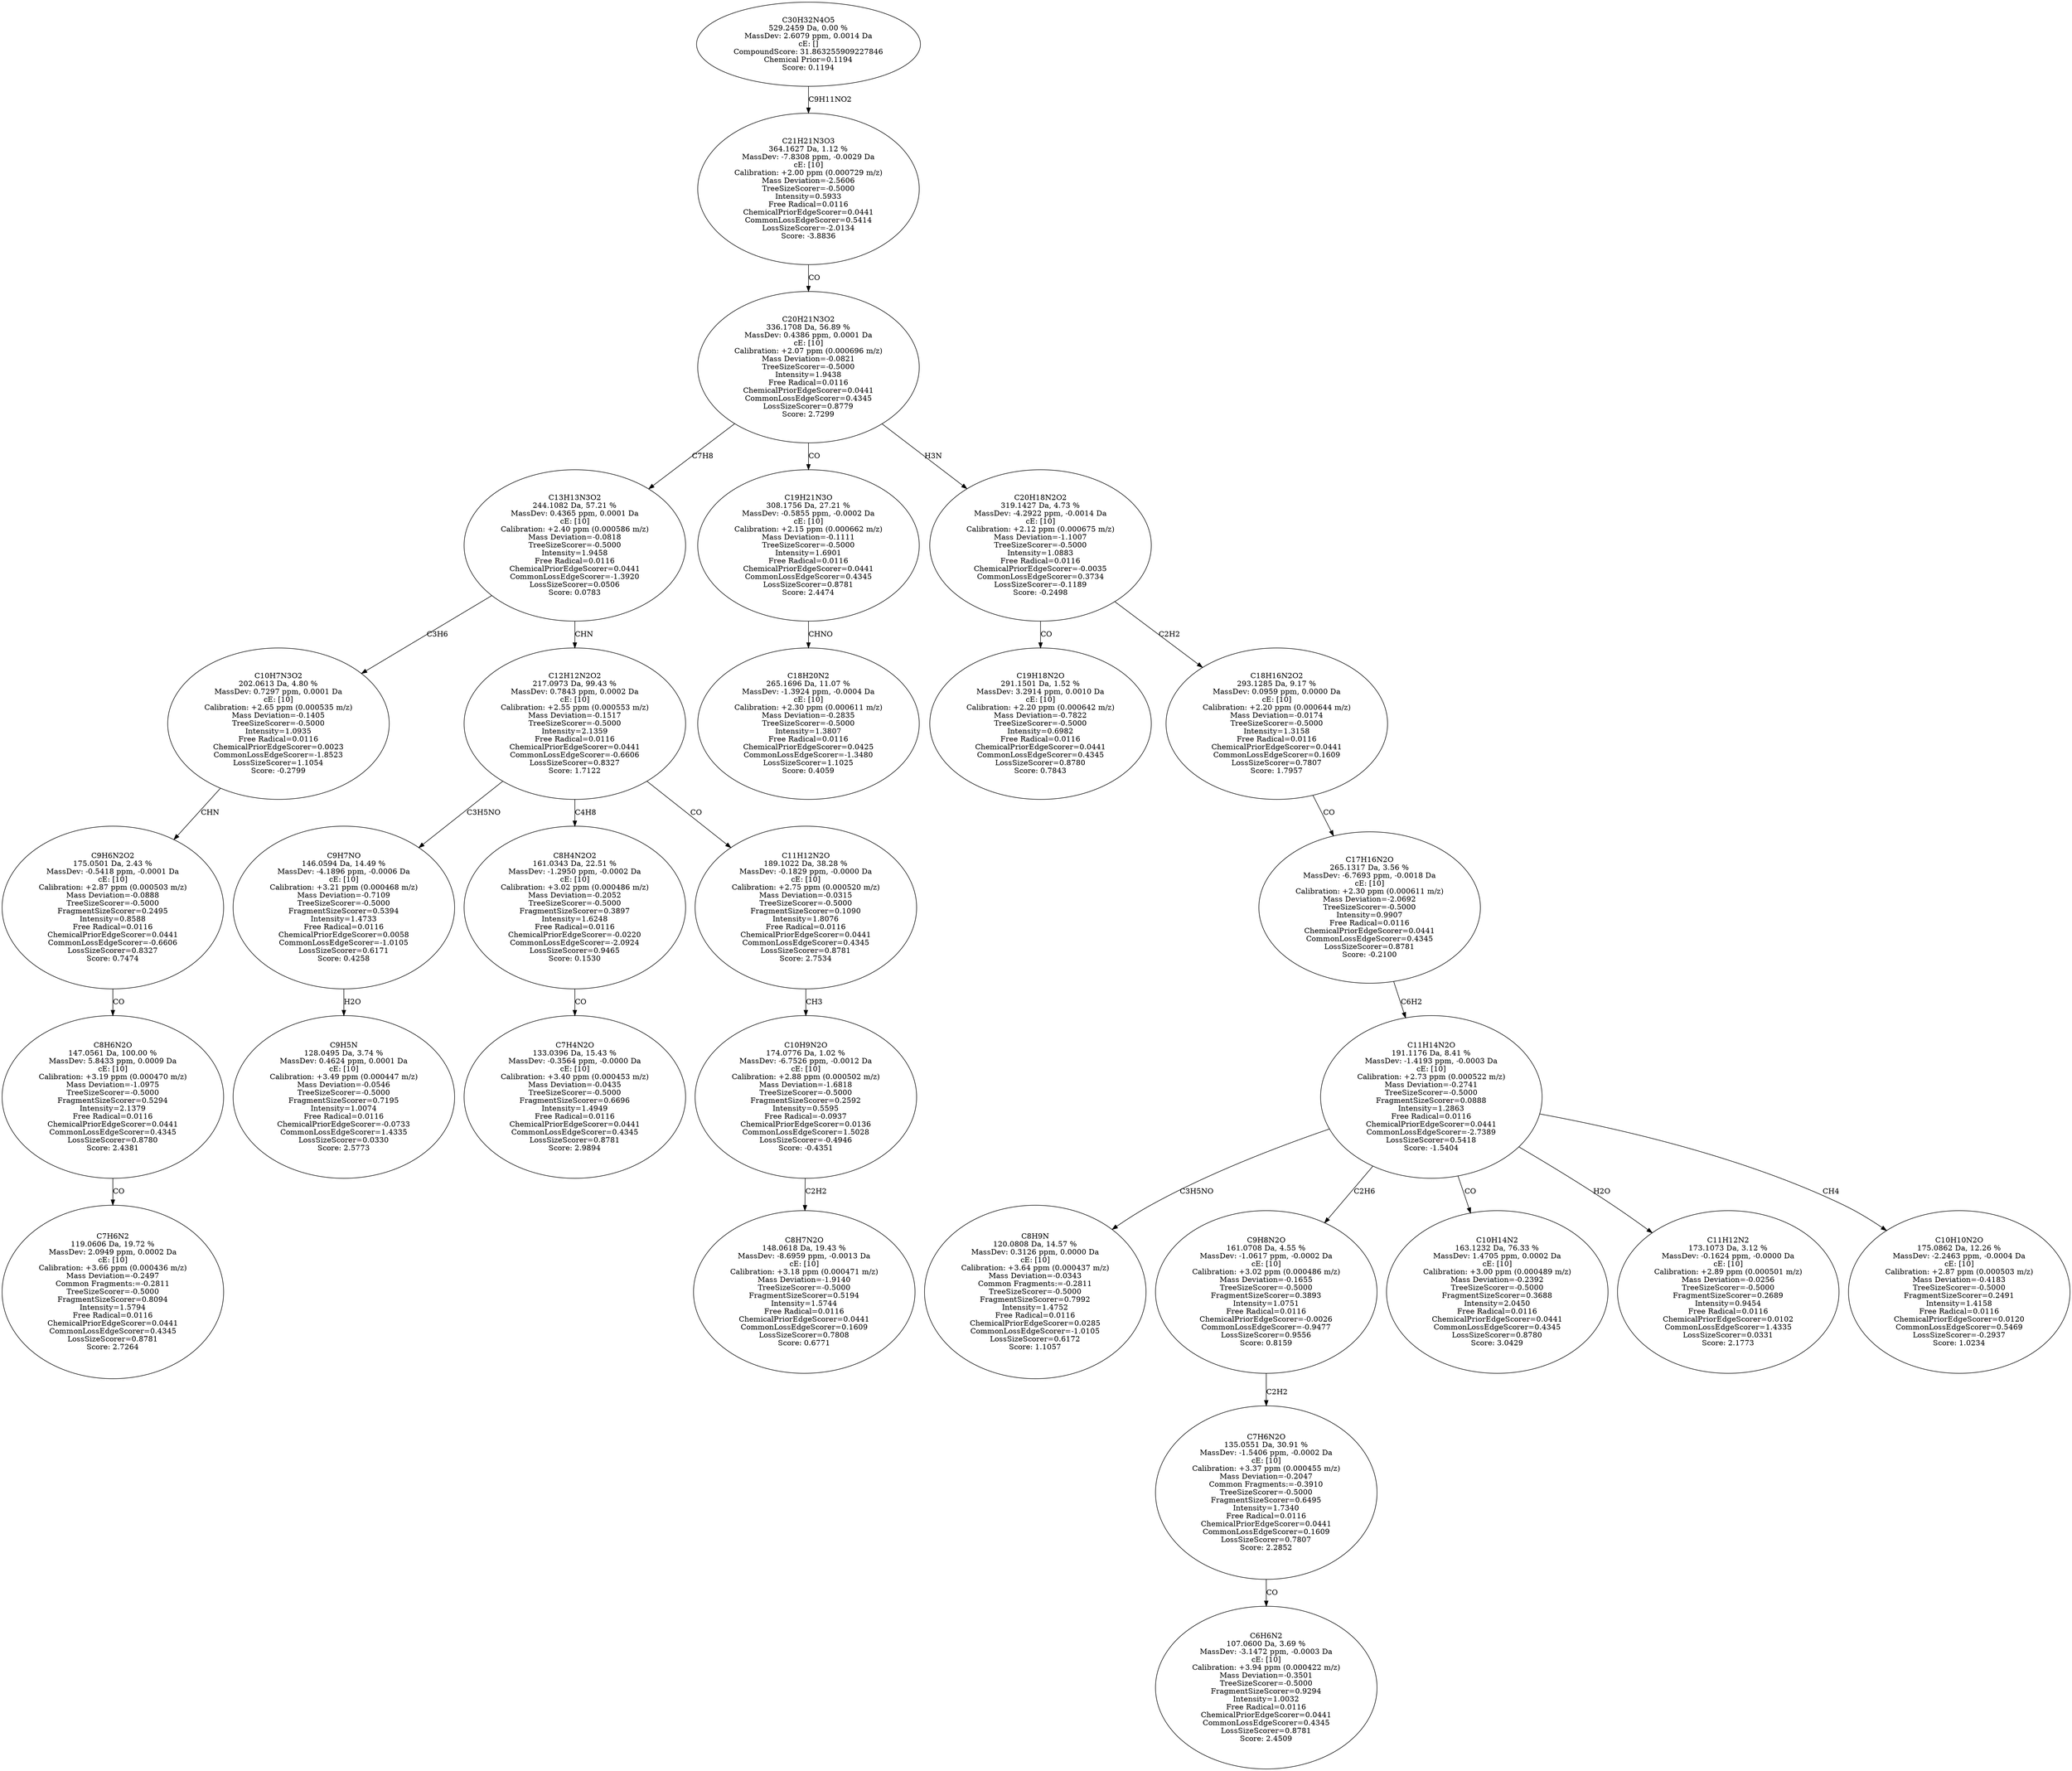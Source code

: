 strict digraph {
v1 [label="C7H6N2\n119.0606 Da, 19.72 %\nMassDev: 2.0949 ppm, 0.0002 Da\ncE: [10]\nCalibration: +3.66 ppm (0.000436 m/z)\nMass Deviation=-0.2497\nCommon Fragments:=-0.2811\nTreeSizeScorer=-0.5000\nFragmentSizeScorer=0.8094\nIntensity=1.5794\nFree Radical=0.0116\nChemicalPriorEdgeScorer=0.0441\nCommonLossEdgeScorer=0.4345\nLossSizeScorer=0.8781\nScore: 2.7264"];
v2 [label="C8H6N2O\n147.0561 Da, 100.00 %\nMassDev: 5.8433 ppm, 0.0009 Da\ncE: [10]\nCalibration: +3.19 ppm (0.000470 m/z)\nMass Deviation=-1.0975\nTreeSizeScorer=-0.5000\nFragmentSizeScorer=0.5294\nIntensity=2.1379\nFree Radical=0.0116\nChemicalPriorEdgeScorer=0.0441\nCommonLossEdgeScorer=0.4345\nLossSizeScorer=0.8780\nScore: 2.4381"];
v3 [label="C9H6N2O2\n175.0501 Da, 2.43 %\nMassDev: -0.5418 ppm, -0.0001 Da\ncE: [10]\nCalibration: +2.87 ppm (0.000503 m/z)\nMass Deviation=-0.0888\nTreeSizeScorer=-0.5000\nFragmentSizeScorer=0.2495\nIntensity=0.8588\nFree Radical=0.0116\nChemicalPriorEdgeScorer=0.0441\nCommonLossEdgeScorer=-0.6606\nLossSizeScorer=0.8327\nScore: 0.7474"];
v4 [label="C10H7N3O2\n202.0613 Da, 4.80 %\nMassDev: 0.7297 ppm, 0.0001 Da\ncE: [10]\nCalibration: +2.65 ppm (0.000535 m/z)\nMass Deviation=-0.1405\nTreeSizeScorer=-0.5000\nIntensity=1.0935\nFree Radical=0.0116\nChemicalPriorEdgeScorer=0.0023\nCommonLossEdgeScorer=-1.8523\nLossSizeScorer=1.1054\nScore: -0.2799"];
v5 [label="C9H5N\n128.0495 Da, 3.74 %\nMassDev: 0.4624 ppm, 0.0001 Da\ncE: [10]\nCalibration: +3.49 ppm (0.000447 m/z)\nMass Deviation=-0.0546\nTreeSizeScorer=-0.5000\nFragmentSizeScorer=0.7195\nIntensity=1.0074\nFree Radical=0.0116\nChemicalPriorEdgeScorer=-0.0733\nCommonLossEdgeScorer=1.4335\nLossSizeScorer=0.0330\nScore: 2.5773"];
v6 [label="C9H7NO\n146.0594 Da, 14.49 %\nMassDev: -4.1896 ppm, -0.0006 Da\ncE: [10]\nCalibration: +3.21 ppm (0.000468 m/z)\nMass Deviation=-0.7109\nTreeSizeScorer=-0.5000\nFragmentSizeScorer=0.5394\nIntensity=1.4733\nFree Radical=0.0116\nChemicalPriorEdgeScorer=0.0058\nCommonLossEdgeScorer=-1.0105\nLossSizeScorer=0.6171\nScore: 0.4258"];
v7 [label="C7H4N2O\n133.0396 Da, 15.43 %\nMassDev: -0.3564 ppm, -0.0000 Da\ncE: [10]\nCalibration: +3.40 ppm (0.000453 m/z)\nMass Deviation=-0.0435\nTreeSizeScorer=-0.5000\nFragmentSizeScorer=0.6696\nIntensity=1.4949\nFree Radical=0.0116\nChemicalPriorEdgeScorer=0.0441\nCommonLossEdgeScorer=0.4345\nLossSizeScorer=0.8781\nScore: 2.9894"];
v8 [label="C8H4N2O2\n161.0343 Da, 22.51 %\nMassDev: -1.2950 ppm, -0.0002 Da\ncE: [10]\nCalibration: +3.02 ppm (0.000486 m/z)\nMass Deviation=-0.2052\nTreeSizeScorer=-0.5000\nFragmentSizeScorer=0.3897\nIntensity=1.6248\nFree Radical=0.0116\nChemicalPriorEdgeScorer=-0.0220\nCommonLossEdgeScorer=-2.0924\nLossSizeScorer=0.9465\nScore: 0.1530"];
v9 [label="C8H7N2O\n148.0618 Da, 19.43 %\nMassDev: -8.6959 ppm, -0.0013 Da\ncE: [10]\nCalibration: +3.18 ppm (0.000471 m/z)\nMass Deviation=-1.9140\nTreeSizeScorer=-0.5000\nFragmentSizeScorer=0.5194\nIntensity=1.5744\nFree Radical=0.0116\nChemicalPriorEdgeScorer=0.0441\nCommonLossEdgeScorer=0.1609\nLossSizeScorer=0.7808\nScore: 0.6771"];
v10 [label="C10H9N2O\n174.0776 Da, 1.02 %\nMassDev: -6.7526 ppm, -0.0012 Da\ncE: [10]\nCalibration: +2.88 ppm (0.000502 m/z)\nMass Deviation=-1.6818\nTreeSizeScorer=-0.5000\nFragmentSizeScorer=0.2592\nIntensity=0.5595\nFree Radical=-0.0937\nChemicalPriorEdgeScorer=0.0136\nCommonLossEdgeScorer=1.5028\nLossSizeScorer=-0.4946\nScore: -0.4351"];
v11 [label="C11H12N2O\n189.1022 Da, 38.28 %\nMassDev: -0.1829 ppm, -0.0000 Da\ncE: [10]\nCalibration: +2.75 ppm (0.000520 m/z)\nMass Deviation=-0.0315\nTreeSizeScorer=-0.5000\nFragmentSizeScorer=0.1090\nIntensity=1.8076\nFree Radical=0.0116\nChemicalPriorEdgeScorer=0.0441\nCommonLossEdgeScorer=0.4345\nLossSizeScorer=0.8781\nScore: 2.7534"];
v12 [label="C12H12N2O2\n217.0973 Da, 99.43 %\nMassDev: 0.7843 ppm, 0.0002 Da\ncE: [10]\nCalibration: +2.55 ppm (0.000553 m/z)\nMass Deviation=-0.1517\nTreeSizeScorer=-0.5000\nIntensity=2.1359\nFree Radical=0.0116\nChemicalPriorEdgeScorer=0.0441\nCommonLossEdgeScorer=-0.6606\nLossSizeScorer=0.8327\nScore: 1.7122"];
v13 [label="C13H13N3O2\n244.1082 Da, 57.21 %\nMassDev: 0.4365 ppm, 0.0001 Da\ncE: [10]\nCalibration: +2.40 ppm (0.000586 m/z)\nMass Deviation=-0.0818\nTreeSizeScorer=-0.5000\nIntensity=1.9458\nFree Radical=0.0116\nChemicalPriorEdgeScorer=0.0441\nCommonLossEdgeScorer=-1.3920\nLossSizeScorer=0.0506\nScore: 0.0783"];
v14 [label="C18H20N2\n265.1696 Da, 11.07 %\nMassDev: -1.3924 ppm, -0.0004 Da\ncE: [10]\nCalibration: +2.30 ppm (0.000611 m/z)\nMass Deviation=-0.2835\nTreeSizeScorer=-0.5000\nIntensity=1.3807\nFree Radical=0.0116\nChemicalPriorEdgeScorer=0.0425\nCommonLossEdgeScorer=-1.3480\nLossSizeScorer=1.1025\nScore: 0.4059"];
v15 [label="C19H21N3O\n308.1756 Da, 27.21 %\nMassDev: -0.5855 ppm, -0.0002 Da\ncE: [10]\nCalibration: +2.15 ppm (0.000662 m/z)\nMass Deviation=-0.1111\nTreeSizeScorer=-0.5000\nIntensity=1.6901\nFree Radical=0.0116\nChemicalPriorEdgeScorer=0.0441\nCommonLossEdgeScorer=0.4345\nLossSizeScorer=0.8781\nScore: 2.4474"];
v16 [label="C19H18N2O\n291.1501 Da, 1.52 %\nMassDev: 3.2914 ppm, 0.0010 Da\ncE: [10]\nCalibration: +2.20 ppm (0.000642 m/z)\nMass Deviation=-0.7822\nTreeSizeScorer=-0.5000\nIntensity=0.6982\nFree Radical=0.0116\nChemicalPriorEdgeScorer=0.0441\nCommonLossEdgeScorer=0.4345\nLossSizeScorer=0.8780\nScore: 0.7843"];
v17 [label="C8H9N\n120.0808 Da, 14.57 %\nMassDev: 0.3126 ppm, 0.0000 Da\ncE: [10]\nCalibration: +3.64 ppm (0.000437 m/z)\nMass Deviation=-0.0343\nCommon Fragments:=-0.2811\nTreeSizeScorer=-0.5000\nFragmentSizeScorer=0.7992\nIntensity=1.4752\nFree Radical=0.0116\nChemicalPriorEdgeScorer=0.0285\nCommonLossEdgeScorer=-1.0105\nLossSizeScorer=0.6172\nScore: 1.1057"];
v18 [label="C6H6N2\n107.0600 Da, 3.69 %\nMassDev: -3.1472 ppm, -0.0003 Da\ncE: [10]\nCalibration: +3.94 ppm (0.000422 m/z)\nMass Deviation=-0.3501\nTreeSizeScorer=-0.5000\nFragmentSizeScorer=0.9294\nIntensity=1.0032\nFree Radical=0.0116\nChemicalPriorEdgeScorer=0.0441\nCommonLossEdgeScorer=0.4345\nLossSizeScorer=0.8781\nScore: 2.4509"];
v19 [label="C7H6N2O\n135.0551 Da, 30.91 %\nMassDev: -1.5406 ppm, -0.0002 Da\ncE: [10]\nCalibration: +3.37 ppm (0.000455 m/z)\nMass Deviation=-0.2047\nCommon Fragments:=-0.3910\nTreeSizeScorer=-0.5000\nFragmentSizeScorer=0.6495\nIntensity=1.7340\nFree Radical=0.0116\nChemicalPriorEdgeScorer=0.0441\nCommonLossEdgeScorer=0.1609\nLossSizeScorer=0.7807\nScore: 2.2852"];
v20 [label="C9H8N2O\n161.0708 Da, 4.55 %\nMassDev: -1.0617 ppm, -0.0002 Da\ncE: [10]\nCalibration: +3.02 ppm (0.000486 m/z)\nMass Deviation=-0.1655\nTreeSizeScorer=-0.5000\nFragmentSizeScorer=0.3893\nIntensity=1.0751\nFree Radical=0.0116\nChemicalPriorEdgeScorer=-0.0026\nCommonLossEdgeScorer=-0.9477\nLossSizeScorer=0.9556\nScore: 0.8159"];
v21 [label="C10H14N2\n163.1232 Da, 76.33 %\nMassDev: 1.4705 ppm, 0.0002 Da\ncE: [10]\nCalibration: +3.00 ppm (0.000489 m/z)\nMass Deviation=-0.2392\nTreeSizeScorer=-0.5000\nFragmentSizeScorer=0.3688\nIntensity=2.0450\nFree Radical=0.0116\nChemicalPriorEdgeScorer=0.0441\nCommonLossEdgeScorer=0.4345\nLossSizeScorer=0.8780\nScore: 3.0429"];
v22 [label="C11H12N2\n173.1073 Da, 3.12 %\nMassDev: -0.1624 ppm, -0.0000 Da\ncE: [10]\nCalibration: +2.89 ppm (0.000501 m/z)\nMass Deviation=-0.0256\nTreeSizeScorer=-0.5000\nFragmentSizeScorer=0.2689\nIntensity=0.9454\nFree Radical=0.0116\nChemicalPriorEdgeScorer=0.0102\nCommonLossEdgeScorer=1.4335\nLossSizeScorer=0.0331\nScore: 2.1773"];
v23 [label="C10H10N2O\n175.0862 Da, 12.26 %\nMassDev: -2.2463 ppm, -0.0004 Da\ncE: [10]\nCalibration: +2.87 ppm (0.000503 m/z)\nMass Deviation=-0.4183\nTreeSizeScorer=-0.5000\nFragmentSizeScorer=0.2491\nIntensity=1.4158\nFree Radical=0.0116\nChemicalPriorEdgeScorer=0.0120\nCommonLossEdgeScorer=0.5469\nLossSizeScorer=-0.2937\nScore: 1.0234"];
v24 [label="C11H14N2O\n191.1176 Da, 8.41 %\nMassDev: -1.4193 ppm, -0.0003 Da\ncE: [10]\nCalibration: +2.73 ppm (0.000522 m/z)\nMass Deviation=-0.2741\nTreeSizeScorer=-0.5000\nFragmentSizeScorer=0.0888\nIntensity=1.2863\nFree Radical=0.0116\nChemicalPriorEdgeScorer=0.0441\nCommonLossEdgeScorer=-2.7389\nLossSizeScorer=0.5418\nScore: -1.5404"];
v25 [label="C17H16N2O\n265.1317 Da, 3.56 %\nMassDev: -6.7693 ppm, -0.0018 Da\ncE: [10]\nCalibration: +2.30 ppm (0.000611 m/z)\nMass Deviation=-2.0692\nTreeSizeScorer=-0.5000\nIntensity=0.9907\nFree Radical=0.0116\nChemicalPriorEdgeScorer=0.0441\nCommonLossEdgeScorer=0.4345\nLossSizeScorer=0.8781\nScore: -0.2100"];
v26 [label="C18H16N2O2\n293.1285 Da, 9.17 %\nMassDev: 0.0959 ppm, 0.0000 Da\ncE: [10]\nCalibration: +2.20 ppm (0.000644 m/z)\nMass Deviation=-0.0174\nTreeSizeScorer=-0.5000\nIntensity=1.3158\nFree Radical=0.0116\nChemicalPriorEdgeScorer=0.0441\nCommonLossEdgeScorer=0.1609\nLossSizeScorer=0.7807\nScore: 1.7957"];
v27 [label="C20H18N2O2\n319.1427 Da, 4.73 %\nMassDev: -4.2922 ppm, -0.0014 Da\ncE: [10]\nCalibration: +2.12 ppm (0.000675 m/z)\nMass Deviation=-1.1007\nTreeSizeScorer=-0.5000\nIntensity=1.0883\nFree Radical=0.0116\nChemicalPriorEdgeScorer=-0.0035\nCommonLossEdgeScorer=0.3734\nLossSizeScorer=-0.1189\nScore: -0.2498"];
v28 [label="C20H21N3O2\n336.1708 Da, 56.89 %\nMassDev: 0.4386 ppm, 0.0001 Da\ncE: [10]\nCalibration: +2.07 ppm (0.000696 m/z)\nMass Deviation=-0.0821\nTreeSizeScorer=-0.5000\nIntensity=1.9438\nFree Radical=0.0116\nChemicalPriorEdgeScorer=0.0441\nCommonLossEdgeScorer=0.4345\nLossSizeScorer=0.8779\nScore: 2.7299"];
v29 [label="C21H21N3O3\n364.1627 Da, 1.12 %\nMassDev: -7.8308 ppm, -0.0029 Da\ncE: [10]\nCalibration: +2.00 ppm (0.000729 m/z)\nMass Deviation=-2.5606\nTreeSizeScorer=-0.5000\nIntensity=0.5933\nFree Radical=0.0116\nChemicalPriorEdgeScorer=0.0441\nCommonLossEdgeScorer=0.5414\nLossSizeScorer=-2.0134\nScore: -3.8836"];
v30 [label="C30H32N4O5\n529.2459 Da, 0.00 %\nMassDev: 2.6079 ppm, 0.0014 Da\ncE: []\nCompoundScore: 31.863255909227846\nChemical Prior=0.1194\nScore: 0.1194"];
v2 -> v1 [label="CO"];
v3 -> v2 [label="CO"];
v4 -> v3 [label="CHN"];
v13 -> v4 [label="C3H6"];
v6 -> v5 [label="H2O"];
v12 -> v6 [label="C3H5NO"];
v8 -> v7 [label="CO"];
v12 -> v8 [label="C4H8"];
v10 -> v9 [label="C2H2"];
v11 -> v10 [label="CH3"];
v12 -> v11 [label="CO"];
v13 -> v12 [label="CHN"];
v28 -> v13 [label="C7H8"];
v15 -> v14 [label="CHNO"];
v28 -> v15 [label="CO"];
v27 -> v16 [label="CO"];
v24 -> v17 [label="C3H5NO"];
v19 -> v18 [label="CO"];
v20 -> v19 [label="C2H2"];
v24 -> v20 [label="C2H6"];
v24 -> v21 [label="CO"];
v24 -> v22 [label="H2O"];
v24 -> v23 [label="CH4"];
v25 -> v24 [label="C6H2"];
v26 -> v25 [label="CO"];
v27 -> v26 [label="C2H2"];
v28 -> v27 [label="H3N"];
v29 -> v28 [label="CO"];
v30 -> v29 [label="C9H11NO2"];
}